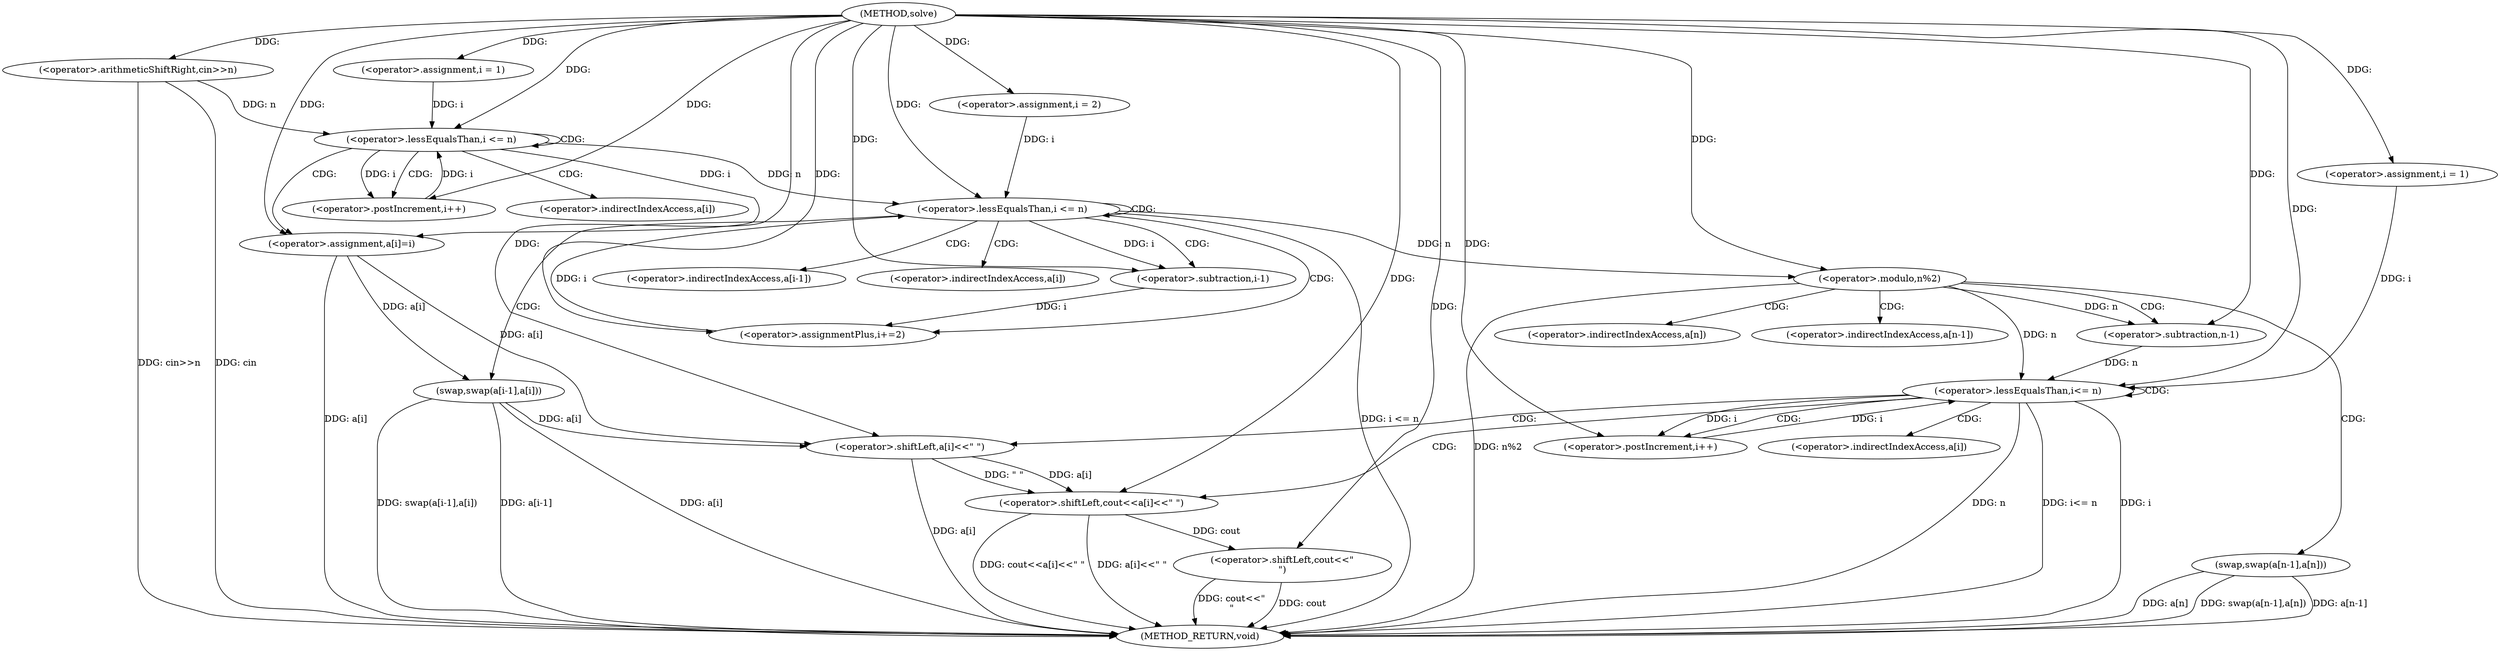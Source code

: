 digraph "solve" {  
"1000105" [label = "(METHOD,solve)" ]
"1000180" [label = "(METHOD_RETURN,void)" ]
"1000108" [label = "(<operator>.arithmeticShiftRight,cin>>n)" ]
"1000177" [label = "(<operator>.shiftLeft,cout<<\"\n\")" ]
"1000114" [label = "(<operator>.assignment,i = 1)" ]
"1000117" [label = "(<operator>.lessEqualsThan,i <= n)" ]
"1000120" [label = "(<operator>.postIncrement,i++)" ]
"1000122" [label = "(<operator>.assignment,a[i]=i)" ]
"1000129" [label = "(<operator>.assignment,i = 2)" ]
"1000132" [label = "(<operator>.lessEqualsThan,i <= n)" ]
"1000135" [label = "(<operator>.assignmentPlus,i+=2)" ]
"1000138" [label = "(swap,swap(a[i-1],a[i]))" ]
"1000148" [label = "(<operator>.modulo,n%2)" ]
"1000151" [label = "(swap,swap(a[n-1],a[n]))" ]
"1000162" [label = "(<operator>.assignment,i = 1)" ]
"1000165" [label = "(<operator>.lessEqualsThan,i<= n)" ]
"1000168" [label = "(<operator>.postIncrement,i++)" ]
"1000170" [label = "(<operator>.shiftLeft,cout<<a[i]<<\" \")" ]
"1000172" [label = "(<operator>.shiftLeft,a[i]<<\" \")" ]
"1000141" [label = "(<operator>.subtraction,i-1)" ]
"1000154" [label = "(<operator>.subtraction,n-1)" ]
"1000123" [label = "(<operator>.indirectIndexAccess,a[i])" ]
"1000139" [label = "(<operator>.indirectIndexAccess,a[i-1])" ]
"1000144" [label = "(<operator>.indirectIndexAccess,a[i])" ]
"1000152" [label = "(<operator>.indirectIndexAccess,a[n-1])" ]
"1000157" [label = "(<operator>.indirectIndexAccess,a[n])" ]
"1000173" [label = "(<operator>.indirectIndexAccess,a[i])" ]
  "1000108" -> "1000180"  [ label = "DDG: cin>>n"] 
  "1000132" -> "1000180"  [ label = "DDG: i <= n"] 
  "1000148" -> "1000180"  [ label = "DDG: n%2"] 
  "1000151" -> "1000180"  [ label = "DDG: a[n-1]"] 
  "1000151" -> "1000180"  [ label = "DDG: a[n]"] 
  "1000151" -> "1000180"  [ label = "DDG: swap(a[n-1],a[n])"] 
  "1000165" -> "1000180"  [ label = "DDG: i"] 
  "1000165" -> "1000180"  [ label = "DDG: n"] 
  "1000165" -> "1000180"  [ label = "DDG: i<= n"] 
  "1000177" -> "1000180"  [ label = "DDG: cout"] 
  "1000177" -> "1000180"  [ label = "DDG: cout<<\"\n\""] 
  "1000172" -> "1000180"  [ label = "DDG: a[i]"] 
  "1000170" -> "1000180"  [ label = "DDG: a[i]<<\" \""] 
  "1000170" -> "1000180"  [ label = "DDG: cout<<a[i]<<\" \""] 
  "1000138" -> "1000180"  [ label = "DDG: a[i-1]"] 
  "1000138" -> "1000180"  [ label = "DDG: a[i]"] 
  "1000138" -> "1000180"  [ label = "DDG: swap(a[i-1],a[i])"] 
  "1000122" -> "1000180"  [ label = "DDG: a[i]"] 
  "1000108" -> "1000180"  [ label = "DDG: cin"] 
  "1000105" -> "1000108"  [ label = "DDG: "] 
  "1000105" -> "1000114"  [ label = "DDG: "] 
  "1000117" -> "1000122"  [ label = "DDG: i"] 
  "1000105" -> "1000122"  [ label = "DDG: "] 
  "1000105" -> "1000129"  [ label = "DDG: "] 
  "1000105" -> "1000135"  [ label = "DDG: "] 
  "1000105" -> "1000162"  [ label = "DDG: "] 
  "1000170" -> "1000177"  [ label = "DDG: cout"] 
  "1000105" -> "1000177"  [ label = "DDG: "] 
  "1000114" -> "1000117"  [ label = "DDG: i"] 
  "1000120" -> "1000117"  [ label = "DDG: i"] 
  "1000105" -> "1000117"  [ label = "DDG: "] 
  "1000108" -> "1000117"  [ label = "DDG: n"] 
  "1000105" -> "1000120"  [ label = "DDG: "] 
  "1000117" -> "1000120"  [ label = "DDG: i"] 
  "1000129" -> "1000132"  [ label = "DDG: i"] 
  "1000135" -> "1000132"  [ label = "DDG: i"] 
  "1000105" -> "1000132"  [ label = "DDG: "] 
  "1000117" -> "1000132"  [ label = "DDG: n"] 
  "1000141" -> "1000135"  [ label = "DDG: i"] 
  "1000122" -> "1000138"  [ label = "DDG: a[i]"] 
  "1000132" -> "1000148"  [ label = "DDG: n"] 
  "1000105" -> "1000148"  [ label = "DDG: "] 
  "1000162" -> "1000165"  [ label = "DDG: i"] 
  "1000168" -> "1000165"  [ label = "DDG: i"] 
  "1000105" -> "1000165"  [ label = "DDG: "] 
  "1000148" -> "1000165"  [ label = "DDG: n"] 
  "1000154" -> "1000165"  [ label = "DDG: n"] 
  "1000165" -> "1000168"  [ label = "DDG: i"] 
  "1000105" -> "1000168"  [ label = "DDG: "] 
  "1000105" -> "1000170"  [ label = "DDG: "] 
  "1000172" -> "1000170"  [ label = "DDG: a[i]"] 
  "1000172" -> "1000170"  [ label = "DDG: \" \""] 
  "1000138" -> "1000172"  [ label = "DDG: a[i]"] 
  "1000122" -> "1000172"  [ label = "DDG: a[i]"] 
  "1000105" -> "1000172"  [ label = "DDG: "] 
  "1000132" -> "1000141"  [ label = "DDG: i"] 
  "1000105" -> "1000141"  [ label = "DDG: "] 
  "1000148" -> "1000154"  [ label = "DDG: n"] 
  "1000105" -> "1000154"  [ label = "DDG: "] 
  "1000117" -> "1000120"  [ label = "CDG: "] 
  "1000117" -> "1000117"  [ label = "CDG: "] 
  "1000117" -> "1000123"  [ label = "CDG: "] 
  "1000117" -> "1000122"  [ label = "CDG: "] 
  "1000132" -> "1000132"  [ label = "CDG: "] 
  "1000132" -> "1000141"  [ label = "CDG: "] 
  "1000132" -> "1000139"  [ label = "CDG: "] 
  "1000132" -> "1000135"  [ label = "CDG: "] 
  "1000132" -> "1000144"  [ label = "CDG: "] 
  "1000132" -> "1000138"  [ label = "CDG: "] 
  "1000148" -> "1000154"  [ label = "CDG: "] 
  "1000148" -> "1000151"  [ label = "CDG: "] 
  "1000148" -> "1000152"  [ label = "CDG: "] 
  "1000148" -> "1000157"  [ label = "CDG: "] 
  "1000165" -> "1000168"  [ label = "CDG: "] 
  "1000165" -> "1000173"  [ label = "CDG: "] 
  "1000165" -> "1000170"  [ label = "CDG: "] 
  "1000165" -> "1000165"  [ label = "CDG: "] 
  "1000165" -> "1000172"  [ label = "CDG: "] 
}
